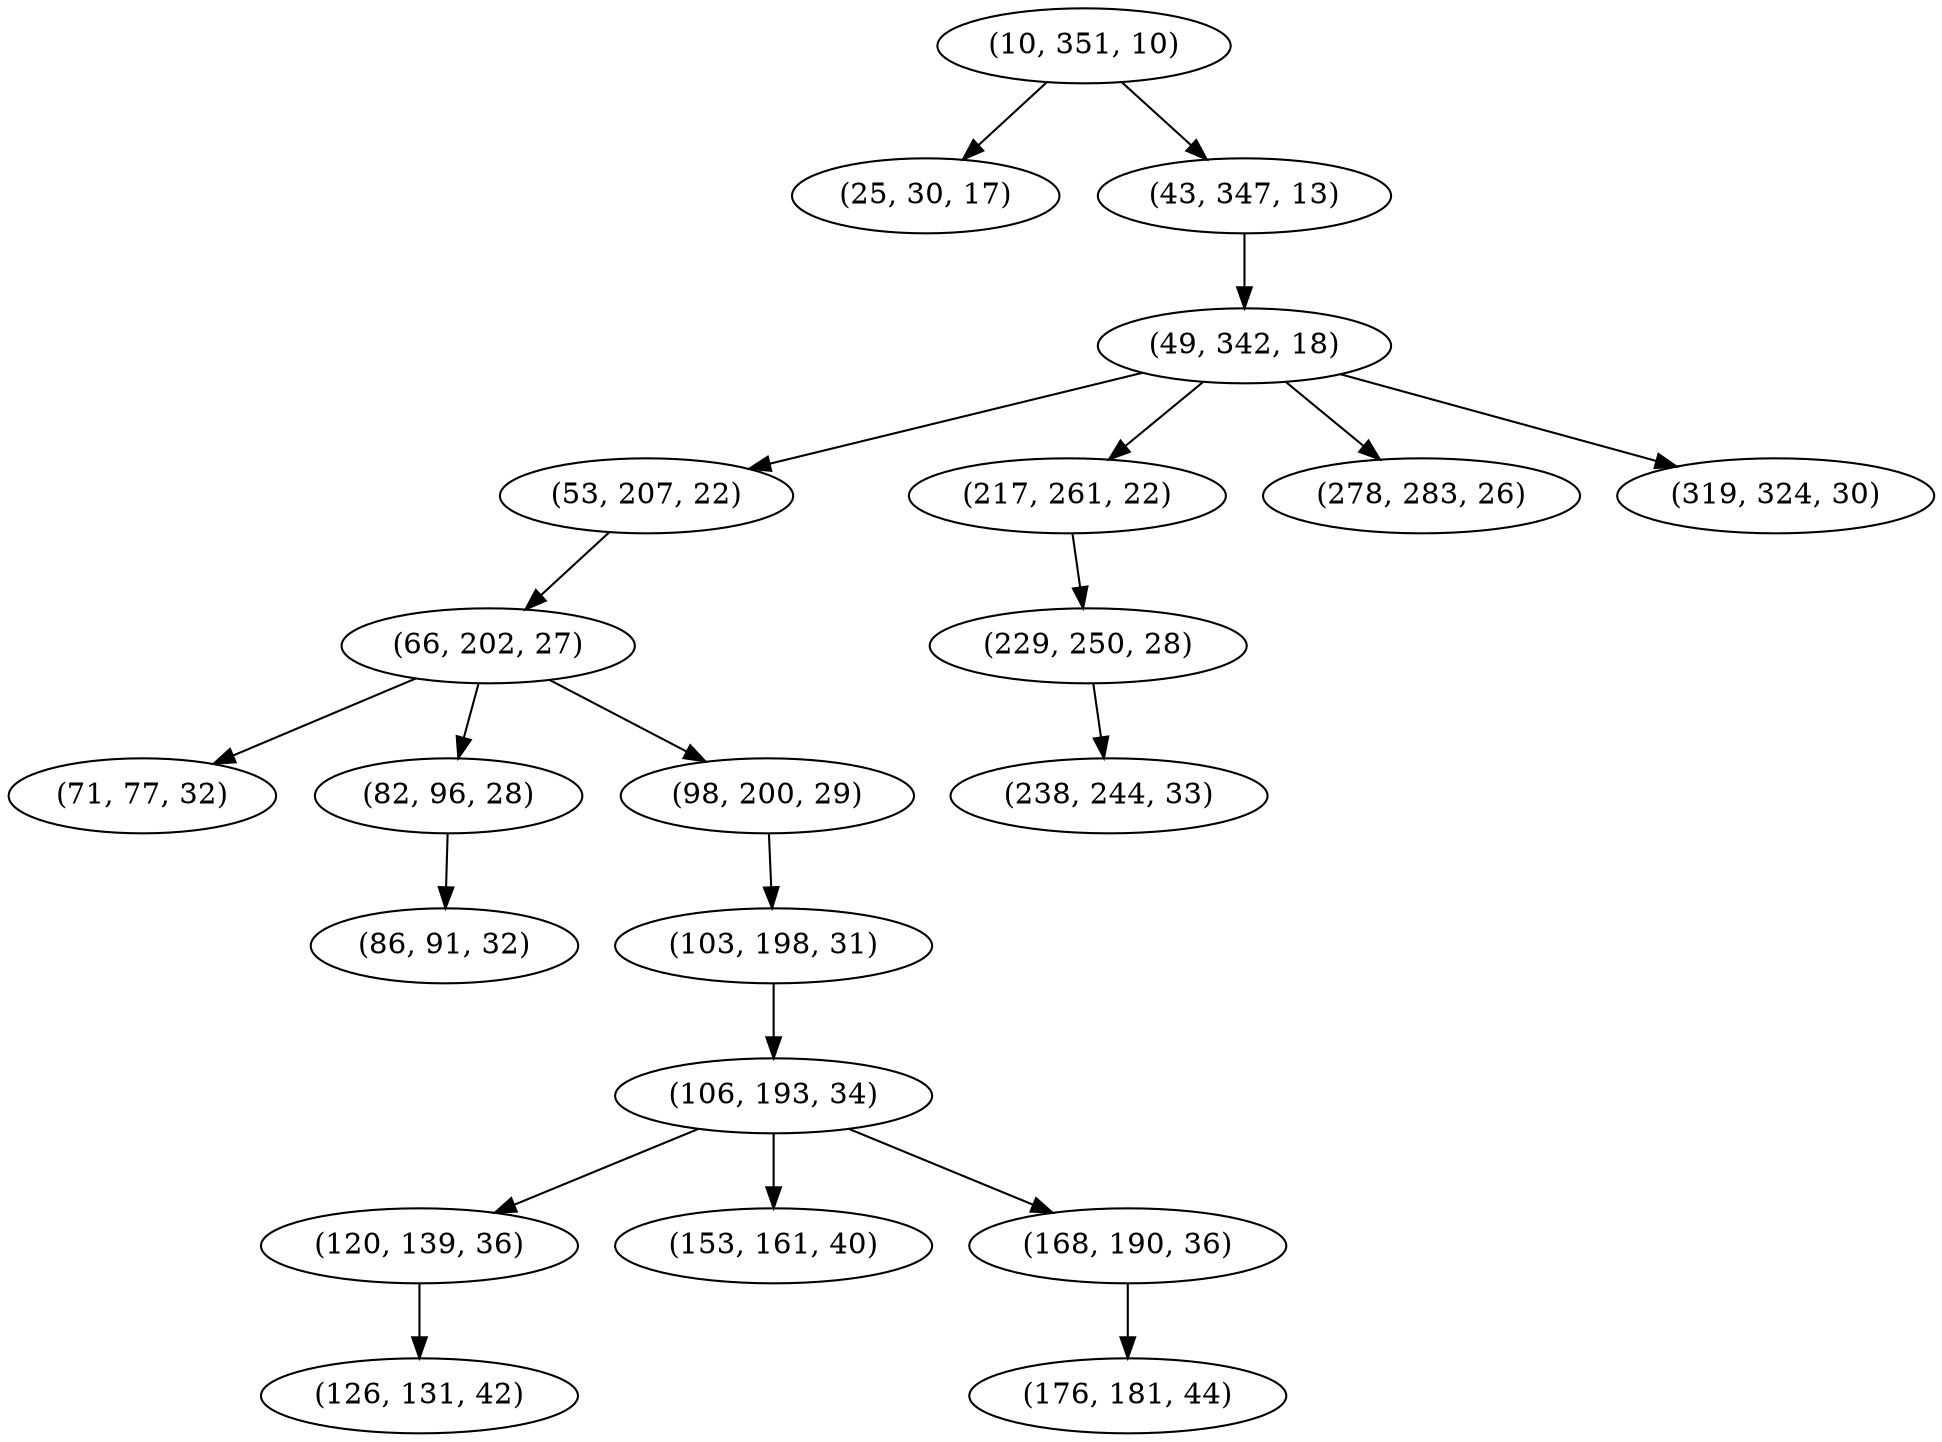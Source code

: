 digraph tree {
    "(10, 351, 10)";
    "(25, 30, 17)";
    "(43, 347, 13)";
    "(49, 342, 18)";
    "(53, 207, 22)";
    "(66, 202, 27)";
    "(71, 77, 32)";
    "(82, 96, 28)";
    "(86, 91, 32)";
    "(98, 200, 29)";
    "(103, 198, 31)";
    "(106, 193, 34)";
    "(120, 139, 36)";
    "(126, 131, 42)";
    "(153, 161, 40)";
    "(168, 190, 36)";
    "(176, 181, 44)";
    "(217, 261, 22)";
    "(229, 250, 28)";
    "(238, 244, 33)";
    "(278, 283, 26)";
    "(319, 324, 30)";
    "(10, 351, 10)" -> "(25, 30, 17)";
    "(10, 351, 10)" -> "(43, 347, 13)";
    "(43, 347, 13)" -> "(49, 342, 18)";
    "(49, 342, 18)" -> "(53, 207, 22)";
    "(49, 342, 18)" -> "(217, 261, 22)";
    "(49, 342, 18)" -> "(278, 283, 26)";
    "(49, 342, 18)" -> "(319, 324, 30)";
    "(53, 207, 22)" -> "(66, 202, 27)";
    "(66, 202, 27)" -> "(71, 77, 32)";
    "(66, 202, 27)" -> "(82, 96, 28)";
    "(66, 202, 27)" -> "(98, 200, 29)";
    "(82, 96, 28)" -> "(86, 91, 32)";
    "(98, 200, 29)" -> "(103, 198, 31)";
    "(103, 198, 31)" -> "(106, 193, 34)";
    "(106, 193, 34)" -> "(120, 139, 36)";
    "(106, 193, 34)" -> "(153, 161, 40)";
    "(106, 193, 34)" -> "(168, 190, 36)";
    "(120, 139, 36)" -> "(126, 131, 42)";
    "(168, 190, 36)" -> "(176, 181, 44)";
    "(217, 261, 22)" -> "(229, 250, 28)";
    "(229, 250, 28)" -> "(238, 244, 33)";
}
